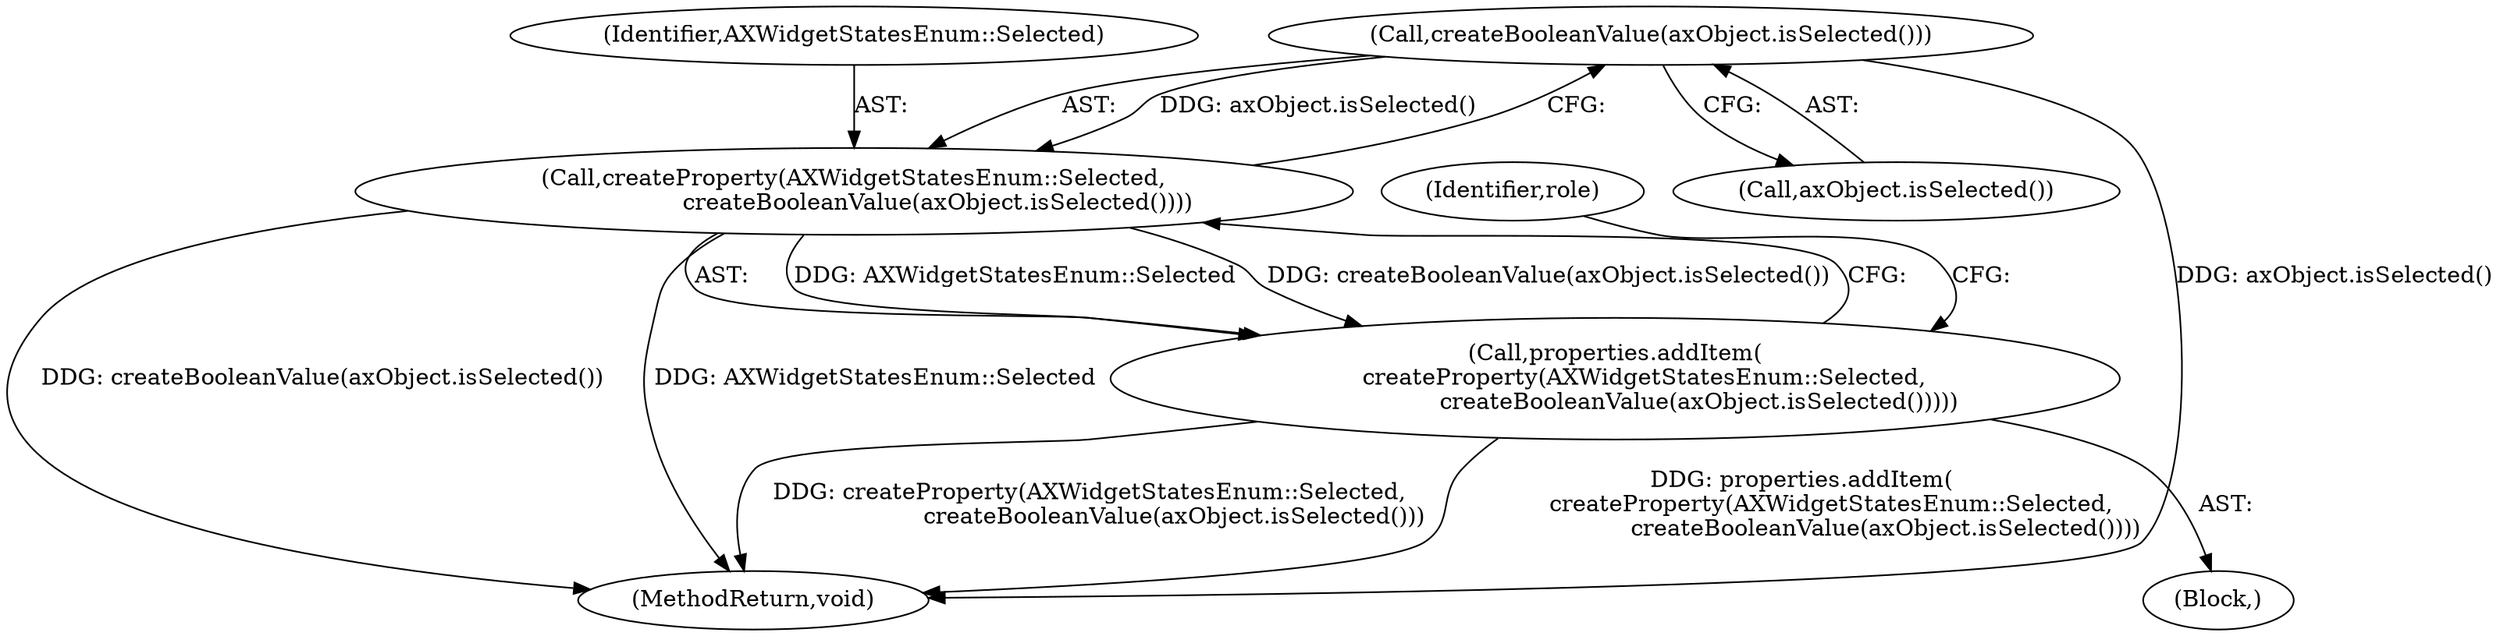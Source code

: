 digraph "0_Chrome_d27468a832d5316884bd02f459cbf493697fd7e1_32@API" {
"1000214" [label="(Call,createBooleanValue(axObject.isSelected()))"];
"1000212" [label="(Call,createProperty(AXWidgetStatesEnum::Selected,\n                       createBooleanValue(axObject.isSelected())))"];
"1000211" [label="(Call,properties.addItem(\n        createProperty(AXWidgetStatesEnum::Selected,\n                       createBooleanValue(axObject.isSelected()))))"];
"1000213" [label="(Identifier,AXWidgetStatesEnum::Selected)"];
"1000211" [label="(Call,properties.addItem(\n        createProperty(AXWidgetStatesEnum::Selected,\n                       createBooleanValue(axObject.isSelected()))))"];
"1000218" [label="(Identifier,role)"];
"1000210" [label="(Block,)"];
"1000225" [label="(MethodReturn,void)"];
"1000214" [label="(Call,createBooleanValue(axObject.isSelected()))"];
"1000212" [label="(Call,createProperty(AXWidgetStatesEnum::Selected,\n                       createBooleanValue(axObject.isSelected())))"];
"1000215" [label="(Call,axObject.isSelected())"];
"1000214" -> "1000212"  [label="AST: "];
"1000214" -> "1000215"  [label="CFG: "];
"1000215" -> "1000214"  [label="AST: "];
"1000212" -> "1000214"  [label="CFG: "];
"1000214" -> "1000225"  [label="DDG: axObject.isSelected()"];
"1000214" -> "1000212"  [label="DDG: axObject.isSelected()"];
"1000212" -> "1000211"  [label="AST: "];
"1000213" -> "1000212"  [label="AST: "];
"1000211" -> "1000212"  [label="CFG: "];
"1000212" -> "1000225"  [label="DDG: createBooleanValue(axObject.isSelected())"];
"1000212" -> "1000225"  [label="DDG: AXWidgetStatesEnum::Selected"];
"1000212" -> "1000211"  [label="DDG: AXWidgetStatesEnum::Selected"];
"1000212" -> "1000211"  [label="DDG: createBooleanValue(axObject.isSelected())"];
"1000211" -> "1000210"  [label="AST: "];
"1000218" -> "1000211"  [label="CFG: "];
"1000211" -> "1000225"  [label="DDG: createProperty(AXWidgetStatesEnum::Selected,\n                       createBooleanValue(axObject.isSelected()))"];
"1000211" -> "1000225"  [label="DDG: properties.addItem(\n        createProperty(AXWidgetStatesEnum::Selected,\n                       createBooleanValue(axObject.isSelected())))"];
}
